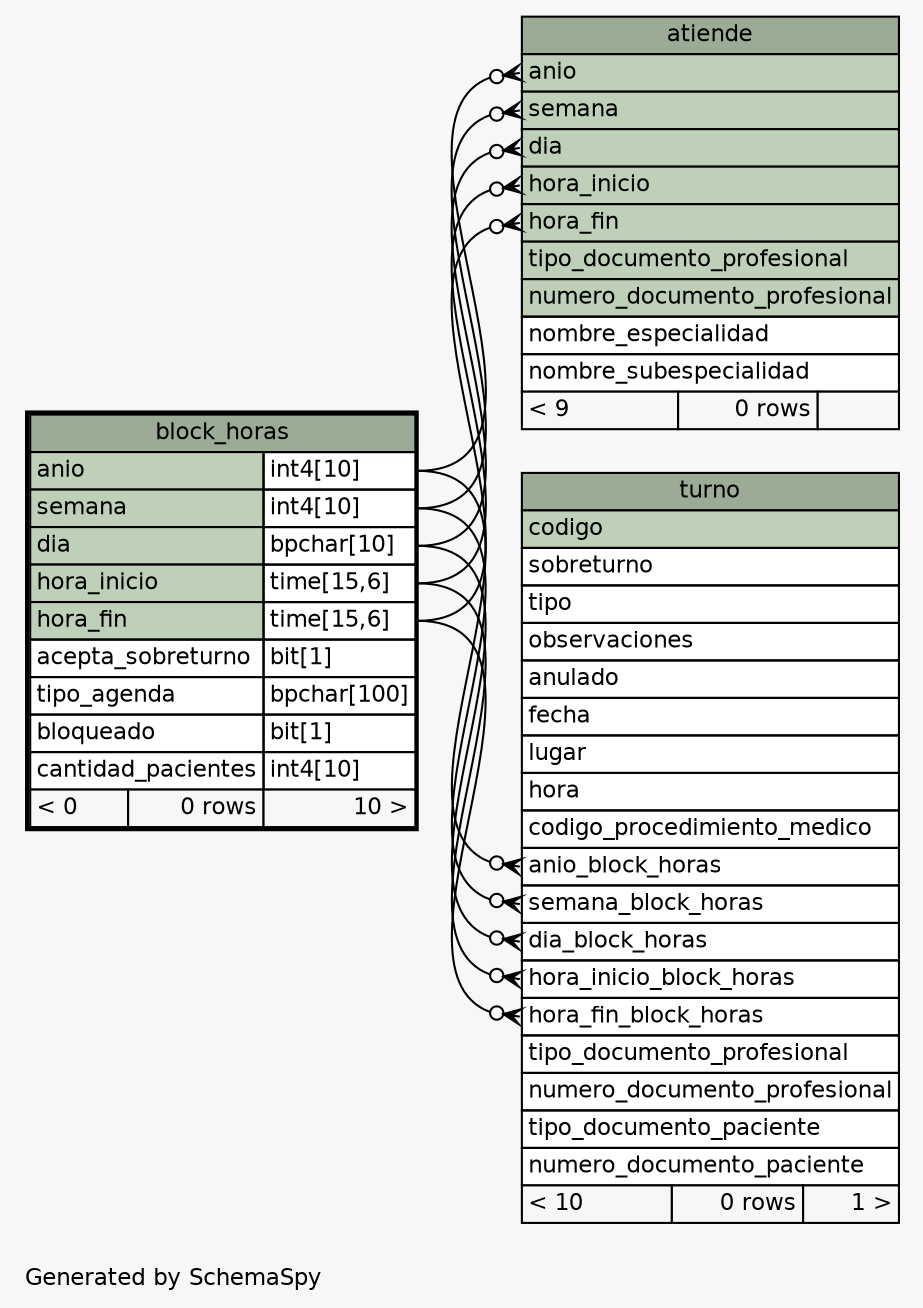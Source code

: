 // dot 2.26.3 on Linux 3.8.0-35-generic
// SchemaSpy rev 590
digraph "oneDegreeRelationshipsDiagram" {
  graph [
    rankdir="RL"
    bgcolor="#f7f7f7"
    label="\nGenerated by SchemaSpy"
    labeljust="l"
    nodesep="0.18"
    ranksep="0.46"
    fontname="Helvetica"
    fontsize="11"
  ];
  node [
    fontname="Helvetica"
    fontsize="11"
    shape="plaintext"
  ];
  edge [
    arrowsize="0.8"
  ];
  "atiende":"anio":w -> "block_horas":"anio.type":e [arrowhead=none dir=back arrowtail=crowodot];
  "atiende":"dia":w -> "block_horas":"dia.type":e [arrowhead=none dir=back arrowtail=crowodot];
  "atiende":"hora_fin":w -> "block_horas":"hora_fin.type":e [arrowhead=none dir=back arrowtail=crowodot];
  "atiende":"hora_inicio":w -> "block_horas":"hora_inicio.type":e [arrowhead=none dir=back arrowtail=crowodot];
  "atiende":"semana":w -> "block_horas":"semana.type":e [arrowhead=none dir=back arrowtail=crowodot];
  "turno":"anio_block_horas":w -> "block_horas":"anio.type":e [arrowhead=none dir=back arrowtail=crowodot];
  "turno":"dia_block_horas":w -> "block_horas":"dia.type":e [arrowhead=none dir=back arrowtail=crowodot];
  "turno":"hora_fin_block_horas":w -> "block_horas":"hora_fin.type":e [arrowhead=none dir=back arrowtail=crowodot];
  "turno":"hora_inicio_block_horas":w -> "block_horas":"hora_inicio.type":e [arrowhead=none dir=back arrowtail=crowodot];
  "turno":"semana_block_horas":w -> "block_horas":"semana.type":e [arrowhead=none dir=back arrowtail=crowodot];
  "atiende" [
    label=<
    <TABLE BORDER="0" CELLBORDER="1" CELLSPACING="0" BGCOLOR="#ffffff">
      <TR><TD COLSPAN="3" BGCOLOR="#9bab96" ALIGN="CENTER">atiende</TD></TR>
      <TR><TD PORT="anio" COLSPAN="3" BGCOLOR="#bed1b8" ALIGN="LEFT">anio</TD></TR>
      <TR><TD PORT="semana" COLSPAN="3" BGCOLOR="#bed1b8" ALIGN="LEFT">semana</TD></TR>
      <TR><TD PORT="dia" COLSPAN="3" BGCOLOR="#bed1b8" ALIGN="LEFT">dia</TD></TR>
      <TR><TD PORT="hora_inicio" COLSPAN="3" BGCOLOR="#bed1b8" ALIGN="LEFT">hora_inicio</TD></TR>
      <TR><TD PORT="hora_fin" COLSPAN="3" BGCOLOR="#bed1b8" ALIGN="LEFT">hora_fin</TD></TR>
      <TR><TD PORT="tipo_documento_profesional" COLSPAN="3" BGCOLOR="#bed1b8" ALIGN="LEFT">tipo_documento_profesional</TD></TR>
      <TR><TD PORT="numero_documento_profesional" COLSPAN="3" BGCOLOR="#bed1b8" ALIGN="LEFT">numero_documento_profesional</TD></TR>
      <TR><TD PORT="nombre_especialidad" COLSPAN="3" ALIGN="LEFT">nombre_especialidad</TD></TR>
      <TR><TD PORT="nombre_subespecialidad" COLSPAN="3" ALIGN="LEFT">nombre_subespecialidad</TD></TR>
      <TR><TD ALIGN="LEFT" BGCOLOR="#f7f7f7">&lt; 9</TD><TD ALIGN="RIGHT" BGCOLOR="#f7f7f7">0 rows</TD><TD ALIGN="RIGHT" BGCOLOR="#f7f7f7">  </TD></TR>
    </TABLE>>
    URL="atiende.html"
    tooltip="atiende"
  ];
  "block_horas" [
    label=<
    <TABLE BORDER="2" CELLBORDER="1" CELLSPACING="0" BGCOLOR="#ffffff">
      <TR><TD COLSPAN="3" BGCOLOR="#9bab96" ALIGN="CENTER">block_horas</TD></TR>
      <TR><TD PORT="anio" COLSPAN="2" BGCOLOR="#bed1b8" ALIGN="LEFT">anio</TD><TD PORT="anio.type" ALIGN="LEFT">int4[10]</TD></TR>
      <TR><TD PORT="semana" COLSPAN="2" BGCOLOR="#bed1b8" ALIGN="LEFT">semana</TD><TD PORT="semana.type" ALIGN="LEFT">int4[10]</TD></TR>
      <TR><TD PORT="dia" COLSPAN="2" BGCOLOR="#bed1b8" ALIGN="LEFT">dia</TD><TD PORT="dia.type" ALIGN="LEFT">bpchar[10]</TD></TR>
      <TR><TD PORT="hora_inicio" COLSPAN="2" BGCOLOR="#bed1b8" ALIGN="LEFT">hora_inicio</TD><TD PORT="hora_inicio.type" ALIGN="LEFT">time[15,6]</TD></TR>
      <TR><TD PORT="hora_fin" COLSPAN="2" BGCOLOR="#bed1b8" ALIGN="LEFT">hora_fin</TD><TD PORT="hora_fin.type" ALIGN="LEFT">time[15,6]</TD></TR>
      <TR><TD PORT="acepta_sobreturno" COLSPAN="2" ALIGN="LEFT">acepta_sobreturno</TD><TD PORT="acepta_sobreturno.type" ALIGN="LEFT">bit[1]</TD></TR>
      <TR><TD PORT="tipo_agenda" COLSPAN="2" ALIGN="LEFT">tipo_agenda</TD><TD PORT="tipo_agenda.type" ALIGN="LEFT">bpchar[100]</TD></TR>
      <TR><TD PORT="bloqueado" COLSPAN="2" ALIGN="LEFT">bloqueado</TD><TD PORT="bloqueado.type" ALIGN="LEFT">bit[1]</TD></TR>
      <TR><TD PORT="cantidad_pacientes" COLSPAN="2" ALIGN="LEFT">cantidad_pacientes</TD><TD PORT="cantidad_pacientes.type" ALIGN="LEFT">int4[10]</TD></TR>
      <TR><TD ALIGN="LEFT" BGCOLOR="#f7f7f7">&lt; 0</TD><TD ALIGN="RIGHT" BGCOLOR="#f7f7f7">0 rows</TD><TD ALIGN="RIGHT" BGCOLOR="#f7f7f7">10 &gt;</TD></TR>
    </TABLE>>
    URL="block_horas.html"
    tooltip="block_horas"
  ];
  "turno" [
    label=<
    <TABLE BORDER="0" CELLBORDER="1" CELLSPACING="0" BGCOLOR="#ffffff">
      <TR><TD COLSPAN="3" BGCOLOR="#9bab96" ALIGN="CENTER">turno</TD></TR>
      <TR><TD PORT="codigo" COLSPAN="3" BGCOLOR="#bed1b8" ALIGN="LEFT">codigo</TD></TR>
      <TR><TD PORT="sobreturno" COLSPAN="3" ALIGN="LEFT">sobreturno</TD></TR>
      <TR><TD PORT="tipo" COLSPAN="3" ALIGN="LEFT">tipo</TD></TR>
      <TR><TD PORT="observaciones" COLSPAN="3" ALIGN="LEFT">observaciones</TD></TR>
      <TR><TD PORT="anulado" COLSPAN="3" ALIGN="LEFT">anulado</TD></TR>
      <TR><TD PORT="fecha" COLSPAN="3" ALIGN="LEFT">fecha</TD></TR>
      <TR><TD PORT="lugar" COLSPAN="3" ALIGN="LEFT">lugar</TD></TR>
      <TR><TD PORT="hora" COLSPAN="3" ALIGN="LEFT">hora</TD></TR>
      <TR><TD PORT="codigo_procedimiento_medico" COLSPAN="3" ALIGN="LEFT">codigo_procedimiento_medico</TD></TR>
      <TR><TD PORT="anio_block_horas" COLSPAN="3" ALIGN="LEFT">anio_block_horas</TD></TR>
      <TR><TD PORT="semana_block_horas" COLSPAN="3" ALIGN="LEFT">semana_block_horas</TD></TR>
      <TR><TD PORT="dia_block_horas" COLSPAN="3" ALIGN="LEFT">dia_block_horas</TD></TR>
      <TR><TD PORT="hora_inicio_block_horas" COLSPAN="3" ALIGN="LEFT">hora_inicio_block_horas</TD></TR>
      <TR><TD PORT="hora_fin_block_horas" COLSPAN="3" ALIGN="LEFT">hora_fin_block_horas</TD></TR>
      <TR><TD PORT="tipo_documento_profesional" COLSPAN="3" ALIGN="LEFT">tipo_documento_profesional</TD></TR>
      <TR><TD PORT="numero_documento_profesional" COLSPAN="3" ALIGN="LEFT">numero_documento_profesional</TD></TR>
      <TR><TD PORT="tipo_documento_paciente" COLSPAN="3" ALIGN="LEFT">tipo_documento_paciente</TD></TR>
      <TR><TD PORT="numero_documento_paciente" COLSPAN="3" ALIGN="LEFT">numero_documento_paciente</TD></TR>
      <TR><TD ALIGN="LEFT" BGCOLOR="#f7f7f7">&lt; 10</TD><TD ALIGN="RIGHT" BGCOLOR="#f7f7f7">0 rows</TD><TD ALIGN="RIGHT" BGCOLOR="#f7f7f7">1 &gt;</TD></TR>
    </TABLE>>
    URL="turno.html"
    tooltip="turno"
  ];
}
